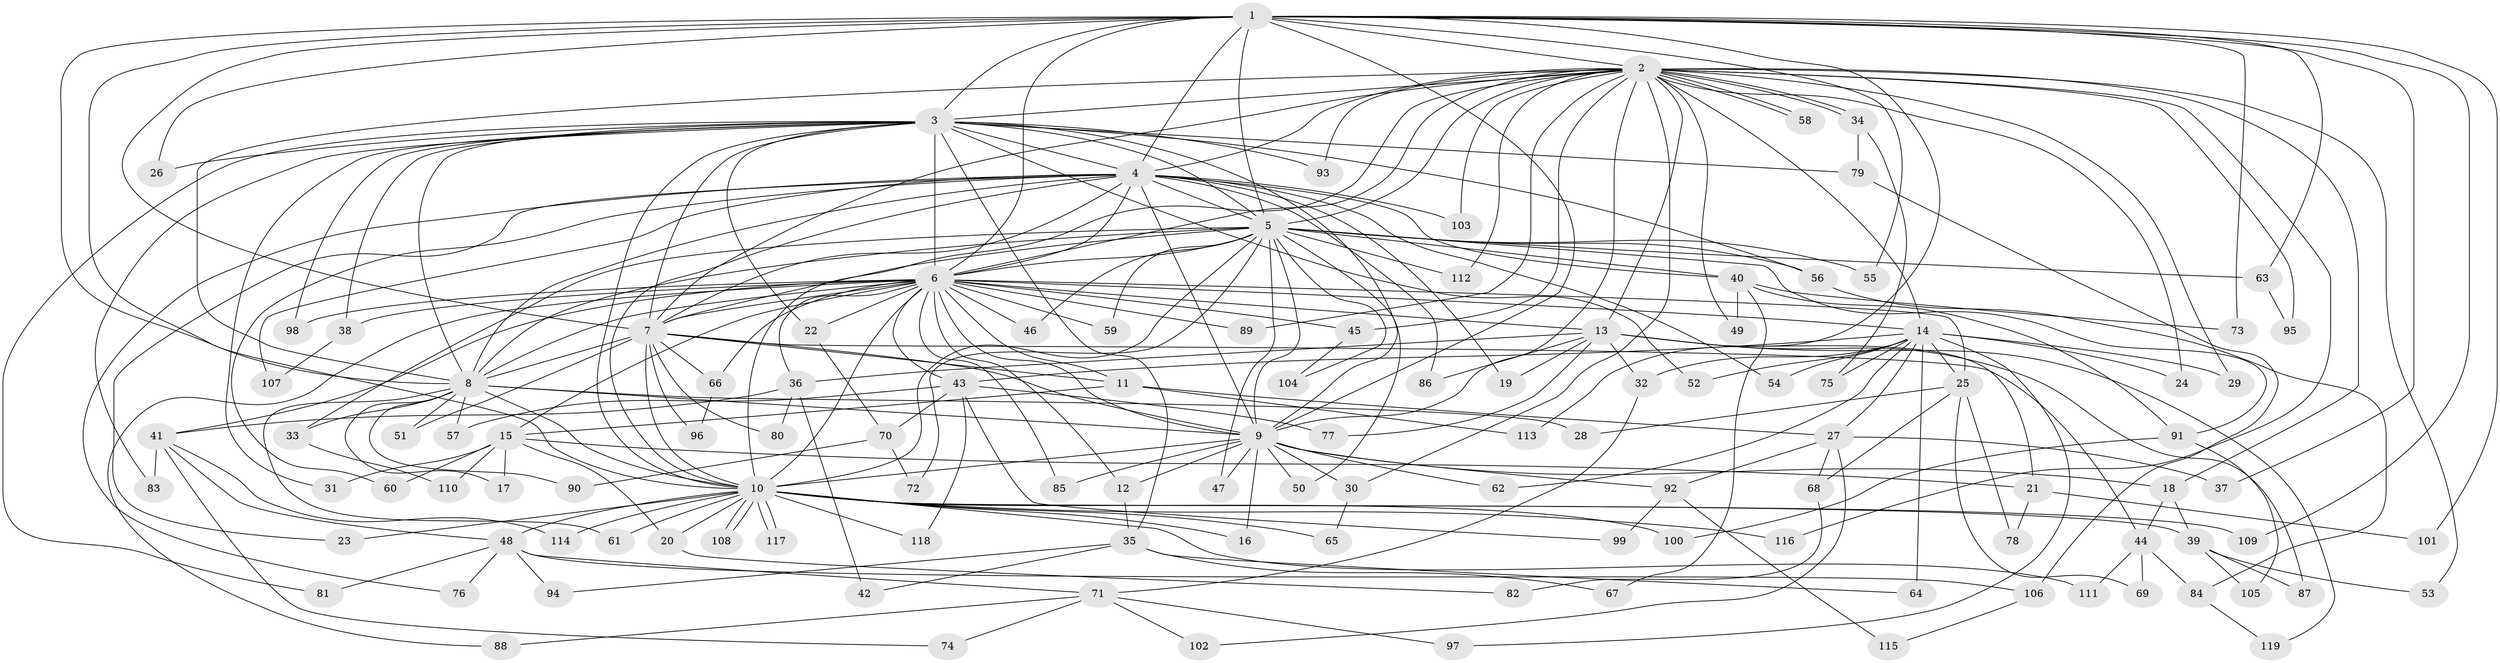 // Generated by graph-tools (version 1.1) at 2025/49/03/09/25 03:49:36]
// undirected, 119 vertices, 263 edges
graph export_dot {
graph [start="1"]
  node [color=gray90,style=filled];
  1;
  2;
  3;
  4;
  5;
  6;
  7;
  8;
  9;
  10;
  11;
  12;
  13;
  14;
  15;
  16;
  17;
  18;
  19;
  20;
  21;
  22;
  23;
  24;
  25;
  26;
  27;
  28;
  29;
  30;
  31;
  32;
  33;
  34;
  35;
  36;
  37;
  38;
  39;
  40;
  41;
  42;
  43;
  44;
  45;
  46;
  47;
  48;
  49;
  50;
  51;
  52;
  53;
  54;
  55;
  56;
  57;
  58;
  59;
  60;
  61;
  62;
  63;
  64;
  65;
  66;
  67;
  68;
  69;
  70;
  71;
  72;
  73;
  74;
  75;
  76;
  77;
  78;
  79;
  80;
  81;
  82;
  83;
  84;
  85;
  86;
  87;
  88;
  89;
  90;
  91;
  92;
  93;
  94;
  95;
  96;
  97;
  98;
  99;
  100;
  101;
  102;
  103;
  104;
  105;
  106;
  107;
  108;
  109;
  110;
  111;
  112;
  113;
  114;
  115;
  116;
  117;
  118;
  119;
  1 -- 2;
  1 -- 3;
  1 -- 4;
  1 -- 5;
  1 -- 6;
  1 -- 7;
  1 -- 8;
  1 -- 9;
  1 -- 10;
  1 -- 26;
  1 -- 37;
  1 -- 55;
  1 -- 63;
  1 -- 73;
  1 -- 101;
  1 -- 109;
  1 -- 113;
  2 -- 3;
  2 -- 4;
  2 -- 5;
  2 -- 6;
  2 -- 7;
  2 -- 8;
  2 -- 9;
  2 -- 10;
  2 -- 13;
  2 -- 14;
  2 -- 18;
  2 -- 24;
  2 -- 29;
  2 -- 30;
  2 -- 34;
  2 -- 34;
  2 -- 45;
  2 -- 49;
  2 -- 53;
  2 -- 58;
  2 -- 58;
  2 -- 89;
  2 -- 93;
  2 -- 95;
  2 -- 103;
  2 -- 112;
  2 -- 116;
  3 -- 4;
  3 -- 5;
  3 -- 6;
  3 -- 7;
  3 -- 8;
  3 -- 9;
  3 -- 10;
  3 -- 22;
  3 -- 26;
  3 -- 31;
  3 -- 35;
  3 -- 38;
  3 -- 52;
  3 -- 56;
  3 -- 79;
  3 -- 81;
  3 -- 83;
  3 -- 93;
  3 -- 98;
  4 -- 5;
  4 -- 6;
  4 -- 7;
  4 -- 8;
  4 -- 9;
  4 -- 10;
  4 -- 19;
  4 -- 23;
  4 -- 40;
  4 -- 54;
  4 -- 60;
  4 -- 76;
  4 -- 86;
  4 -- 103;
  4 -- 107;
  5 -- 6;
  5 -- 7;
  5 -- 8;
  5 -- 9;
  5 -- 10;
  5 -- 33;
  5 -- 40;
  5 -- 46;
  5 -- 47;
  5 -- 50;
  5 -- 55;
  5 -- 56;
  5 -- 59;
  5 -- 63;
  5 -- 72;
  5 -- 91;
  5 -- 104;
  5 -- 112;
  6 -- 7;
  6 -- 8;
  6 -- 9;
  6 -- 10;
  6 -- 11;
  6 -- 12;
  6 -- 13;
  6 -- 14;
  6 -- 15;
  6 -- 22;
  6 -- 25;
  6 -- 36;
  6 -- 38;
  6 -- 41;
  6 -- 43;
  6 -- 45;
  6 -- 46;
  6 -- 59;
  6 -- 66;
  6 -- 85;
  6 -- 88;
  6 -- 89;
  6 -- 98;
  7 -- 8;
  7 -- 9;
  7 -- 10;
  7 -- 11;
  7 -- 44;
  7 -- 51;
  7 -- 66;
  7 -- 80;
  7 -- 96;
  8 -- 9;
  8 -- 10;
  8 -- 17;
  8 -- 28;
  8 -- 33;
  8 -- 51;
  8 -- 57;
  8 -- 61;
  8 -- 90;
  9 -- 10;
  9 -- 12;
  9 -- 16;
  9 -- 18;
  9 -- 30;
  9 -- 47;
  9 -- 50;
  9 -- 62;
  9 -- 85;
  9 -- 92;
  10 -- 16;
  10 -- 20;
  10 -- 23;
  10 -- 39;
  10 -- 48;
  10 -- 61;
  10 -- 65;
  10 -- 100;
  10 -- 108;
  10 -- 108;
  10 -- 109;
  10 -- 111;
  10 -- 114;
  10 -- 116;
  10 -- 117;
  10 -- 117;
  10 -- 118;
  11 -- 15;
  11 -- 27;
  11 -- 113;
  12 -- 35;
  13 -- 19;
  13 -- 21;
  13 -- 32;
  13 -- 36;
  13 -- 77;
  13 -- 86;
  13 -- 87;
  13 -- 119;
  14 -- 24;
  14 -- 25;
  14 -- 27;
  14 -- 29;
  14 -- 32;
  14 -- 43;
  14 -- 52;
  14 -- 54;
  14 -- 62;
  14 -- 64;
  14 -- 75;
  14 -- 97;
  15 -- 17;
  15 -- 20;
  15 -- 21;
  15 -- 31;
  15 -- 60;
  15 -- 110;
  18 -- 39;
  18 -- 44;
  20 -- 82;
  21 -- 78;
  21 -- 101;
  22 -- 70;
  25 -- 28;
  25 -- 68;
  25 -- 69;
  25 -- 78;
  27 -- 37;
  27 -- 68;
  27 -- 92;
  27 -- 102;
  30 -- 65;
  32 -- 71;
  33 -- 110;
  34 -- 75;
  34 -- 79;
  35 -- 42;
  35 -- 64;
  35 -- 67;
  35 -- 94;
  36 -- 41;
  36 -- 42;
  36 -- 80;
  38 -- 107;
  39 -- 53;
  39 -- 87;
  39 -- 105;
  40 -- 49;
  40 -- 67;
  40 -- 73;
  40 -- 91;
  41 -- 48;
  41 -- 74;
  41 -- 83;
  41 -- 114;
  43 -- 57;
  43 -- 70;
  43 -- 77;
  43 -- 99;
  43 -- 118;
  44 -- 69;
  44 -- 84;
  44 -- 111;
  45 -- 104;
  48 -- 71;
  48 -- 76;
  48 -- 81;
  48 -- 94;
  48 -- 106;
  56 -- 84;
  63 -- 95;
  66 -- 96;
  68 -- 82;
  70 -- 72;
  70 -- 90;
  71 -- 74;
  71 -- 88;
  71 -- 97;
  71 -- 102;
  79 -- 106;
  84 -- 119;
  91 -- 100;
  91 -- 105;
  92 -- 99;
  92 -- 115;
  106 -- 115;
}
